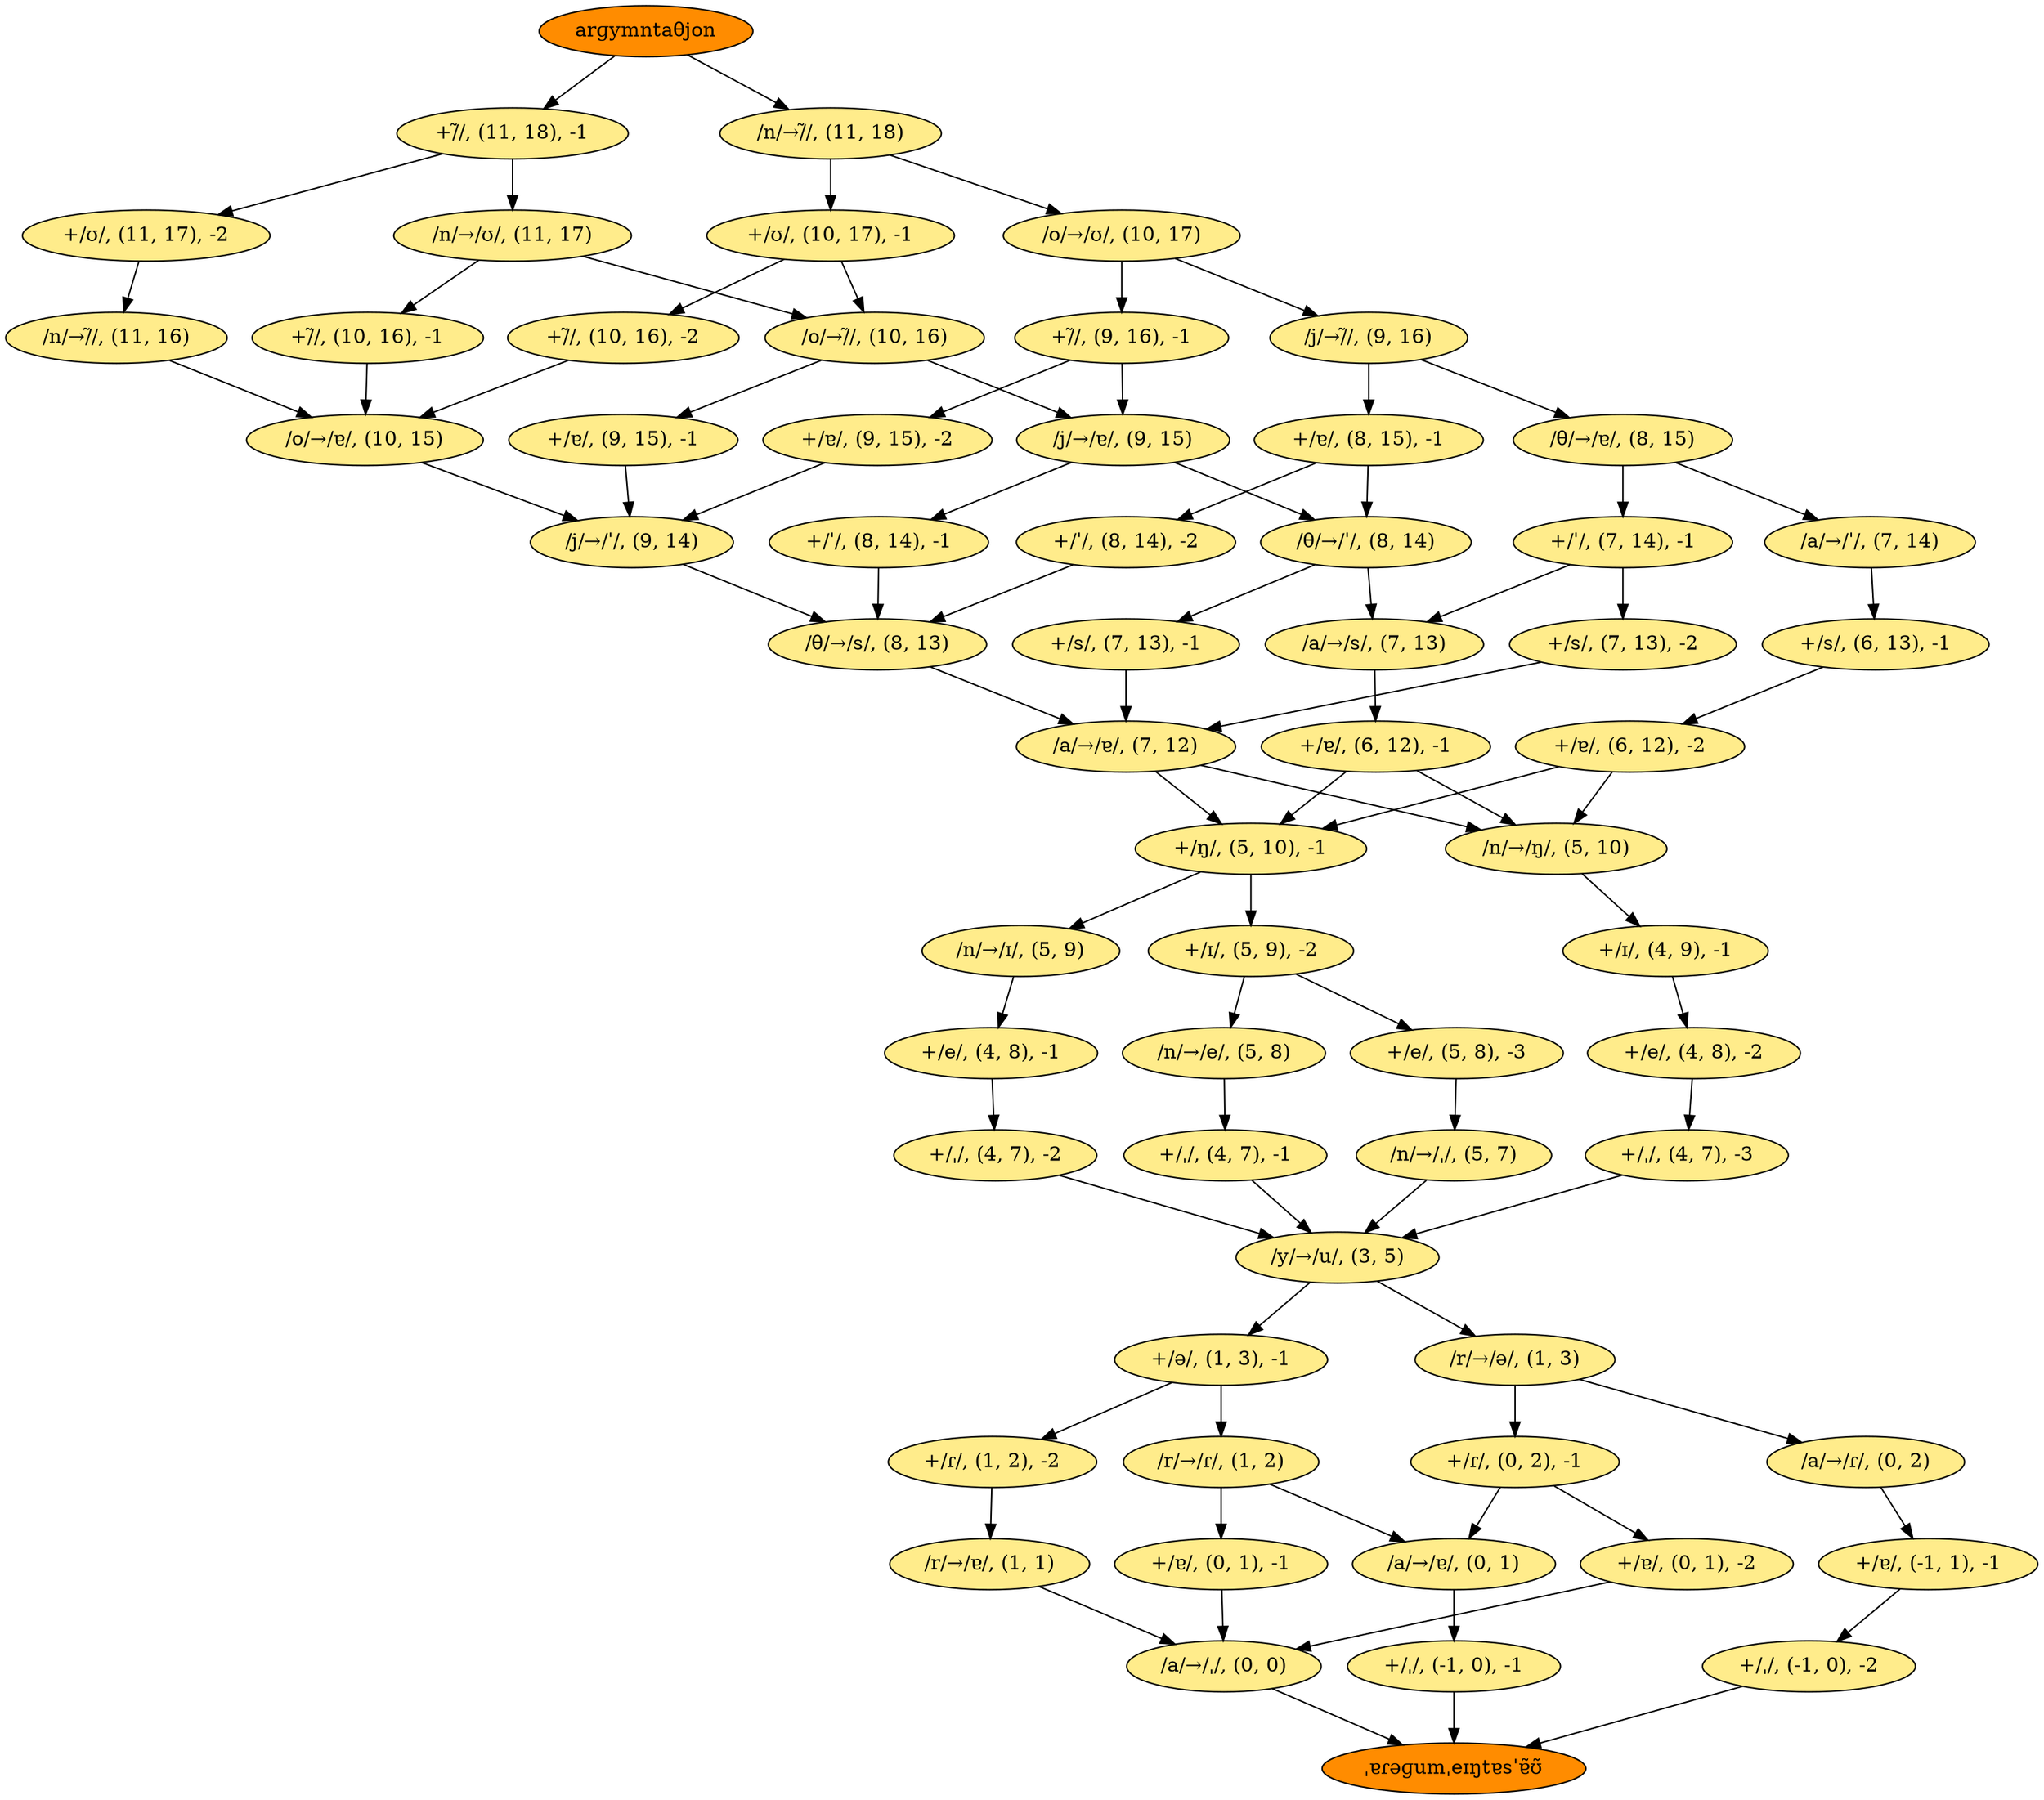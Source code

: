 // /arɡymntaθjon/ to /ˌɐɾəɡumˌeɪŋtɐsˈɐ̃ʊ̃/
digraph {
	node [fillcolor=lightgoldenrod1 style=filled]
	bgcolor=transparent
	0 [label="arɡymntaθjon" fillcolor=darkorange]
	1 [label="+/̃/, (11, 18), -1"]
	2 [label="+/ʊ/, (11, 17), -2"]
	3 [label="/n/→/̃/, (11, 16)"]
	4 [label="/o/→/ɐ/, (10, 15)"]
	5 [label="/j/→/ˈ/, (9, 14)"]
	6 [label="/θ/→/s/, (8, 13)"]
	7 [label="/a/→/ɐ/, (7, 12)"]
	8 [label="+/ŋ/, (5, 10), -1"]
	9 [label="+/ɪ/, (5, 9), -2"]
	10 [label="+/e/, (5, 8), -3"]
	11 [label="/n/→/ˌ/, (5, 7)"]
	12 [label="/y/→/u/, (3, 5)"]
	13 [label="+/ə/, (1, 3), -1"]
	14 [label="+/ɾ/, (1, 2), -2"]
	15 [label="/r/→/ɐ/, (1, 1)"]
	16 [label="/a/→/ˌ/, (0, 0)"]
	17 [label="/r/→/ɾ/, (1, 2)"]
	18 [label="+/ɐ/, (0, 1), -1"]
	19 [label="/a/→/ɐ/, (0, 1)"]
	20 [label="+/ˌ/, (-1, 0), -1"]
	21 [label="/r/→/ə/, (1, 3)"]
	22 [label="+/ɾ/, (0, 2), -1"]
	23 [label="+/ɐ/, (0, 1), -2"]
	24 [label="/a/→/ɾ/, (0, 2)"]
	25 [label="+/ɐ/, (-1, 1), -1"]
	26 [label="+/ˌ/, (-1, 0), -2"]
	27 [label="/n/→/e/, (5, 8)"]
	28 [label="+/ˌ/, (4, 7), -1"]
	29 [label="/n/→/ɪ/, (5, 9)"]
	30 [label="+/e/, (4, 8), -1"]
	31 [label="+/ˌ/, (4, 7), -2"]
	32 [label="/n/→/ŋ/, (5, 10)"]
	33 [label="+/ɪ/, (4, 9), -1"]
	34 [label="+/e/, (4, 8), -2"]
	35 [label="+/ˌ/, (4, 7), -3"]
	36 [label="/n/→/ʊ/, (11, 17)"]
	37 [label="+/̃/, (10, 16), -1"]
	38 [label="/o/→/̃/, (10, 16)"]
	39 [label="+/ɐ/, (9, 15), -1"]
	40 [label="/j/→/ɐ/, (9, 15)"]
	41 [label="+/ˈ/, (8, 14), -1"]
	42 [label="/θ/→/ˈ/, (8, 14)"]
	43 [label="+/s/, (7, 13), -1"]
	44 [label="/a/→/s/, (7, 13)"]
	45 [label="+/ɐ/, (6, 12), -1"]
	46 [label="/n/→/̃/, (11, 18)"]
	47 [label="+/ʊ/, (10, 17), -1"]
	48 [label="+/̃/, (10, 16), -2"]
	49 [label="/o/→/ʊ/, (10, 17)"]
	50 [label="+/̃/, (9, 16), -1"]
	51 [label="+/ɐ/, (9, 15), -2"]
	52 [label="/j/→/̃/, (9, 16)"]
	53 [label="+/ɐ/, (8, 15), -1"]
	54 [label="+/ˈ/, (8, 14), -2"]
	55 [label="/θ/→/ɐ/, (8, 15)"]
	56 [label="+/ˈ/, (7, 14), -1"]
	57 [label="+/s/, (7, 13), -2"]
	58 [label="/a/→/ˈ/, (7, 14)"]
	59 [label="+/s/, (6, 13), -1"]
	60 [label="+/ɐ/, (6, 12), -2"]
	61 [label="ˌɐɾəɡumˌeɪŋtɐsˈɐ̃ʊ̃" fillcolor=darkorange]
	0 -> 1
	0 -> 46
	1 -> 2
	1 -> 36
	2 -> 3
	3 -> 4
	4 -> 5
	5 -> 6
	6 -> 7
	7 -> 8
	7 -> 32
	8 -> 9
	8 -> 29
	9 -> 10
	9 -> 27
	10 -> 11
	11 -> 12
	12 -> 21
	12 -> 13
	13 -> 17
	13 -> 14
	14 -> 15
	15 -> 16
	16 -> 61
	17 -> 18
	17 -> 19
	18 -> 16
	19 -> 20
	20 -> 61
	21 -> 24
	21 -> 22
	22 -> 19
	22 -> 23
	23 -> 16
	24 -> 25
	25 -> 26
	26 -> 61
	27 -> 28
	28 -> 12
	29 -> 30
	30 -> 31
	31 -> 12
	32 -> 33
	33 -> 34
	34 -> 35
	35 -> 12
	36 -> 37
	36 -> 38
	37 -> 4
	38 -> 40
	38 -> 39
	39 -> 5
	40 -> 41
	40 -> 42
	41 -> 6
	42 -> 43
	42 -> 44
	43 -> 7
	44 -> 45
	45 -> 8
	45 -> 32
	46 -> 49
	46 -> 47
	47 -> 48
	47 -> 38
	48 -> 4
	49 -> 50
	49 -> 52
	50 -> 40
	50 -> 51
	51 -> 5
	52 -> 53
	52 -> 55
	53 -> 42
	53 -> 54
	54 -> 6
	55 -> 56
	55 -> 58
	56 -> 57
	56 -> 44
	57 -> 7
	58 -> 59
	59 -> 60
	60 -> 8
	60 -> 32
}
